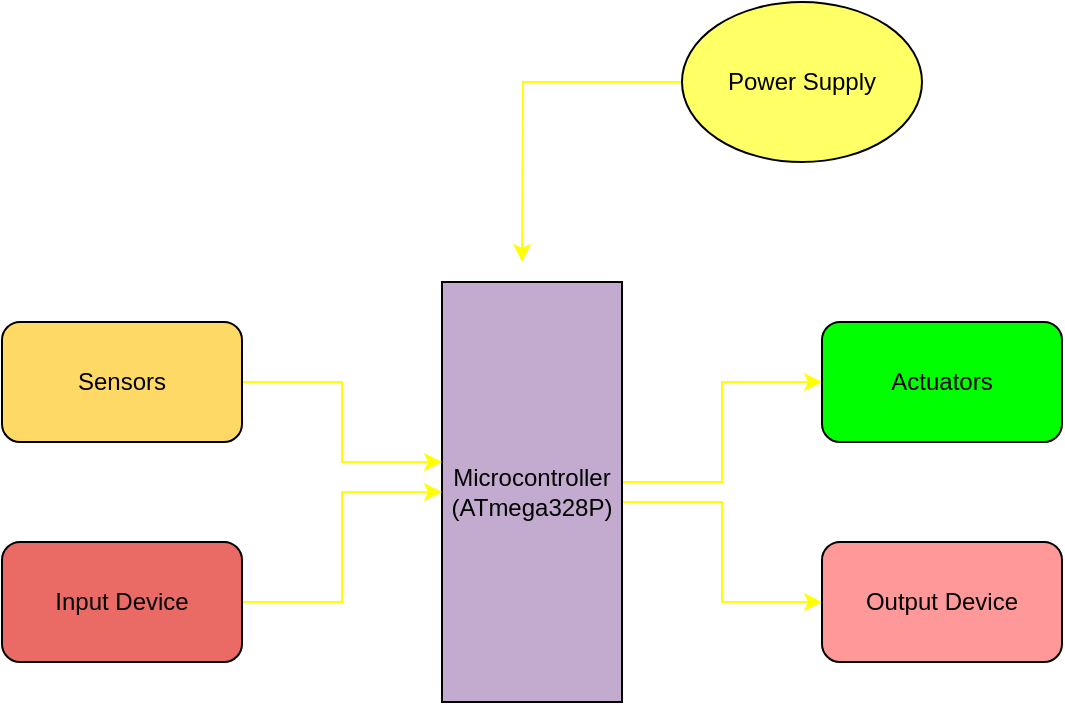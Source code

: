 <mxfile version="16.6.2" type="github">
  <diagram id="5USVFyxxmGdH4RIq5zAL" name="Page-1">
    <mxGraphModel dx="1038" dy="521" grid="1" gridSize="10" guides="1" tooltips="1" connect="1" arrows="1" fold="1" page="1" pageScale="1" pageWidth="850" pageHeight="1100" math="0" shadow="0">
      <root>
        <mxCell id="0" />
        <mxCell id="1" parent="0" />
        <mxCell id="67PIzf208DhxOSxOMsRo-10" value="" style="edgeStyle=orthogonalEdgeStyle;rounded=0;orthogonalLoop=1;jettySize=auto;html=1;strokeColor=#FFFF00;" parent="1" source="67PIzf208DhxOSxOMsRo-1" target="67PIzf208DhxOSxOMsRo-5" edge="1">
          <mxGeometry relative="1" as="geometry">
            <Array as="points">
              <mxPoint x="500" y="280" />
              <mxPoint x="500" y="330" />
            </Array>
          </mxGeometry>
        </mxCell>
        <mxCell id="67PIzf208DhxOSxOMsRo-12" value="" style="edgeStyle=orthogonalEdgeStyle;rounded=0;orthogonalLoop=1;jettySize=auto;html=1;entryX=0;entryY=0.5;entryDx=0;entryDy=0;strokeColor=#FFFF00;" parent="1" source="67PIzf208DhxOSxOMsRo-1" target="67PIzf208DhxOSxOMsRo-3" edge="1">
          <mxGeometry relative="1" as="geometry">
            <mxPoint x="540" y="230" as="targetPoint" />
            <Array as="points">
              <mxPoint x="500" y="270" />
              <mxPoint x="500" y="220" />
            </Array>
          </mxGeometry>
        </mxCell>
        <mxCell id="67PIzf208DhxOSxOMsRo-1" value="Microcontroller&lt;br&gt;(ATmega328P)" style="rounded=0;whiteSpace=wrap;html=1;direction=south;fillColor=#C3ABD0;" parent="1" vertex="1">
          <mxGeometry x="360" y="170" width="90" height="210" as="geometry" />
        </mxCell>
        <mxCell id="67PIzf208DhxOSxOMsRo-7" value="" style="edgeStyle=orthogonalEdgeStyle;rounded=0;orthogonalLoop=1;jettySize=auto;html=1;fillColor=#FFFF00;strokeColor=#FFFF00;" parent="1" source="67PIzf208DhxOSxOMsRo-2" target="67PIzf208DhxOSxOMsRo-1" edge="1">
          <mxGeometry relative="1" as="geometry">
            <Array as="points">
              <mxPoint x="310" y="220" />
              <mxPoint x="310" y="260" />
            </Array>
          </mxGeometry>
        </mxCell>
        <mxCell id="67PIzf208DhxOSxOMsRo-2" value="Sensors" style="rounded=1;whiteSpace=wrap;html=1;fillColor=#FFD966;" parent="1" vertex="1">
          <mxGeometry x="140" y="190" width="120" height="60" as="geometry" />
        </mxCell>
        <mxCell id="67PIzf208DhxOSxOMsRo-3" value="Actuators" style="rounded=1;whiteSpace=wrap;html=1;fillColor=#00FF00;" parent="1" vertex="1">
          <mxGeometry x="550" y="190" width="120" height="60" as="geometry" />
        </mxCell>
        <mxCell id="67PIzf208DhxOSxOMsRo-9" value="" style="edgeStyle=orthogonalEdgeStyle;rounded=0;orthogonalLoop=1;jettySize=auto;html=1;fillColor=#FFFFFF;strokeColor=#FFFF00;" parent="1" source="67PIzf208DhxOSxOMsRo-4" target="67PIzf208DhxOSxOMsRo-1" edge="1">
          <mxGeometry relative="1" as="geometry" />
        </mxCell>
        <mxCell id="67PIzf208DhxOSxOMsRo-4" value="Input Device" style="rounded=1;whiteSpace=wrap;html=1;fillColor=#EA6B66;" parent="1" vertex="1">
          <mxGeometry x="140" y="300" width="120" height="60" as="geometry" />
        </mxCell>
        <mxCell id="67PIzf208DhxOSxOMsRo-5" value="Output Device" style="rounded=1;whiteSpace=wrap;html=1;fillColor=#FF9999;" parent="1" vertex="1">
          <mxGeometry x="550" y="300" width="120" height="60" as="geometry" />
        </mxCell>
        <mxCell id="67PIzf208DhxOSxOMsRo-15" value="" style="edgeStyle=orthogonalEdgeStyle;rounded=0;orthogonalLoop=1;jettySize=auto;html=1;strokeColor=#FFFF00;" parent="1" source="67PIzf208DhxOSxOMsRo-6" edge="1">
          <mxGeometry relative="1" as="geometry">
            <mxPoint x="400" y="160" as="targetPoint" />
          </mxGeometry>
        </mxCell>
        <mxCell id="67PIzf208DhxOSxOMsRo-6" value="Power Supply" style="ellipse;whiteSpace=wrap;html=1;fillColor=#FFFF66;" parent="1" vertex="1">
          <mxGeometry x="480" y="30" width="120" height="80" as="geometry" />
        </mxCell>
      </root>
    </mxGraphModel>
  </diagram>
</mxfile>
